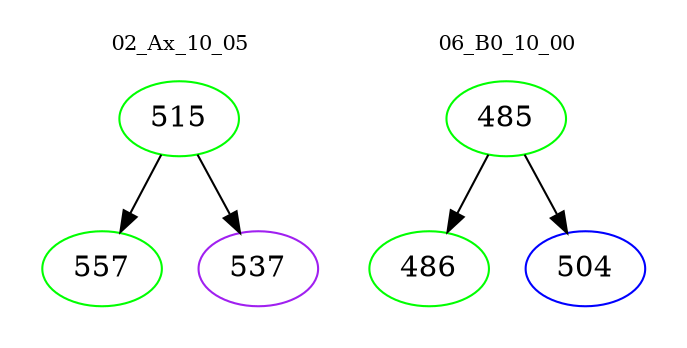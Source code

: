 digraph{
subgraph cluster_0 {
color = white
label = "02_Ax_10_05";
fontsize=10;
T0_515 [label="515", color="green"]
T0_515 -> T0_557 [color="black"]
T0_557 [label="557", color="green"]
T0_515 -> T0_537 [color="black"]
T0_537 [label="537", color="purple"]
}
subgraph cluster_1 {
color = white
label = "06_B0_10_00";
fontsize=10;
T1_485 [label="485", color="green"]
T1_485 -> T1_486 [color="black"]
T1_486 [label="486", color="green"]
T1_485 -> T1_504 [color="black"]
T1_504 [label="504", color="blue"]
}
}
